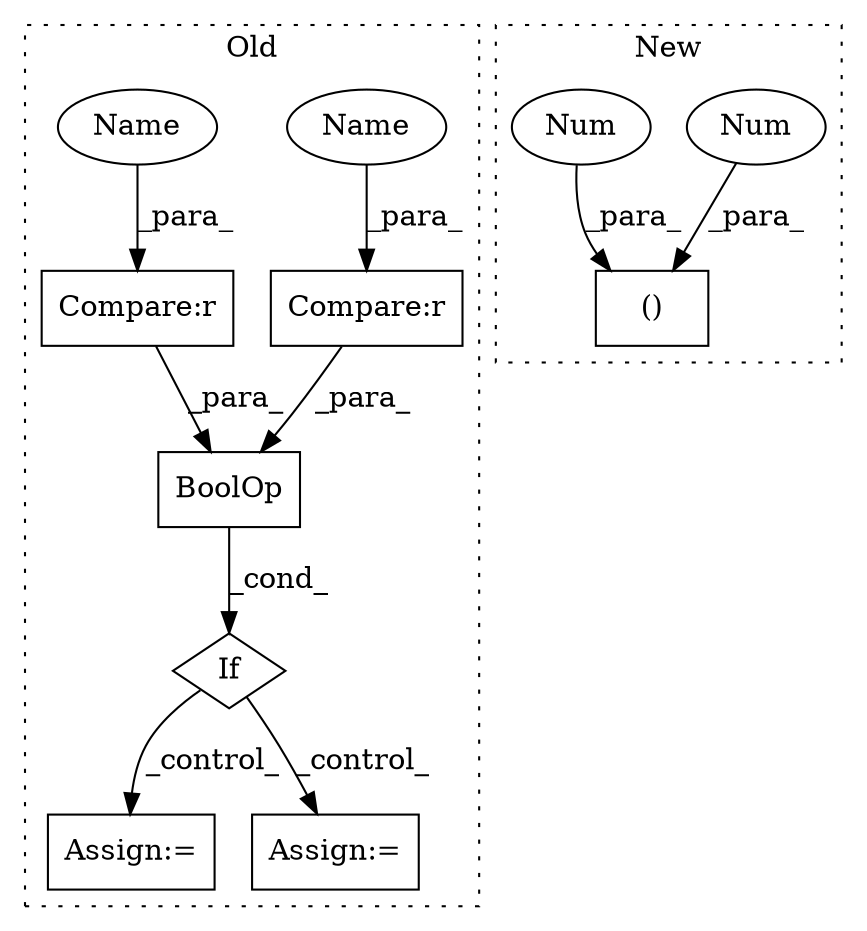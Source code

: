 digraph G {
subgraph cluster0 {
1 [label="BoolOp" a="72" s="13601" l="29" shape="box"];
3 [label="Compare:r" a="40" s="13618" l="12" shape="box"];
4 [label="If" a="96" s="13598" l="3" shape="diamond"];
5 [label="Compare:r" a="40" s="13601" l="13" shape="box"];
6 [label="Assign:=" a="68" s="13663" l="4" shape="box"];
7 [label="Assign:=" a="68" s="13721" l="4" shape="box"];
10 [label="Name" a="87" s="13626" l="4" shape="ellipse"];
11 [label="Name" a="87" s="13610" l="4" shape="ellipse"];
label = "Old";
style="dotted";
}
subgraph cluster1 {
2 [label="()" a="54" s="11653" l="3" shape="box"];
8 [label="Num" a="76" s="11652" l="1" shape="ellipse"];
9 [label="Num" a="76" s="11655" l="1" shape="ellipse"];
label = "New";
style="dotted";
}
1 -> 4 [label="_cond_"];
3 -> 1 [label="_para_"];
4 -> 6 [label="_control_"];
4 -> 7 [label="_control_"];
5 -> 1 [label="_para_"];
8 -> 2 [label="_para_"];
9 -> 2 [label="_para_"];
10 -> 3 [label="_para_"];
11 -> 5 [label="_para_"];
}